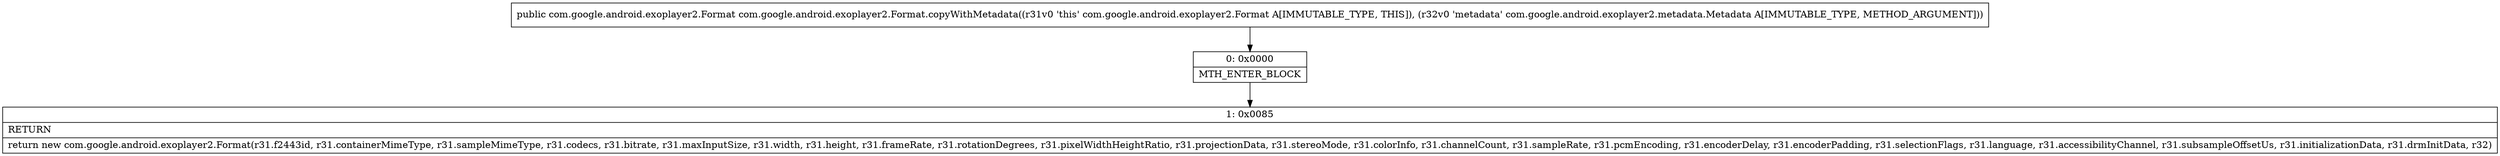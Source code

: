 digraph "CFG forcom.google.android.exoplayer2.Format.copyWithMetadata(Lcom\/google\/android\/exoplayer2\/metadata\/Metadata;)Lcom\/google\/android\/exoplayer2\/Format;" {
Node_0 [shape=record,label="{0\:\ 0x0000|MTH_ENTER_BLOCK\l}"];
Node_1 [shape=record,label="{1\:\ 0x0085|RETURN\l|return new com.google.android.exoplayer2.Format(r31.f2443id, r31.containerMimeType, r31.sampleMimeType, r31.codecs, r31.bitrate, r31.maxInputSize, r31.width, r31.height, r31.frameRate, r31.rotationDegrees, r31.pixelWidthHeightRatio, r31.projectionData, r31.stereoMode, r31.colorInfo, r31.channelCount, r31.sampleRate, r31.pcmEncoding, r31.encoderDelay, r31.encoderPadding, r31.selectionFlags, r31.language, r31.accessibilityChannel, r31.subsampleOffsetUs, r31.initializationData, r31.drmInitData, r32)\l}"];
MethodNode[shape=record,label="{public com.google.android.exoplayer2.Format com.google.android.exoplayer2.Format.copyWithMetadata((r31v0 'this' com.google.android.exoplayer2.Format A[IMMUTABLE_TYPE, THIS]), (r32v0 'metadata' com.google.android.exoplayer2.metadata.Metadata A[IMMUTABLE_TYPE, METHOD_ARGUMENT])) }"];
MethodNode -> Node_0;
Node_0 -> Node_1;
}

